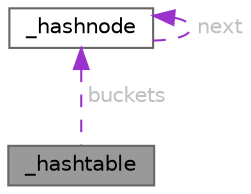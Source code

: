 digraph "_hashtable"
{
 // LATEX_PDF_SIZE
  bgcolor="transparent";
  edge [fontname=Helvetica,fontsize=10,labelfontname=Helvetica,labelfontsize=10];
  node [fontname=Helvetica,fontsize=10,shape=box,height=0.2,width=0.4];
  Node1 [id="Node000001",label="_hashtable",height=0.2,width=0.4,color="gray40", fillcolor="grey60", style="filled", fontcolor="black",tooltip="Estructura principal de la tabla hash."];
  Node2 -> Node1 [id="edge1_Node000001_Node000002",dir="back",color="darkorchid3",style="dashed",tooltip=" ",label=" buckets",fontcolor="grey" ];
  Node2 [id="Node000002",label="_hashnode",height=0.2,width=0.4,color="gray40", fillcolor="white", style="filled",URL="$df/d01/struct__hashnode.html",tooltip="Nodo individual en la tabla hash."];
  Node2 -> Node2 [id="edge2_Node000002_Node000002",dir="back",color="darkorchid3",style="dashed",tooltip=" ",label=" next",fontcolor="grey" ];
}
